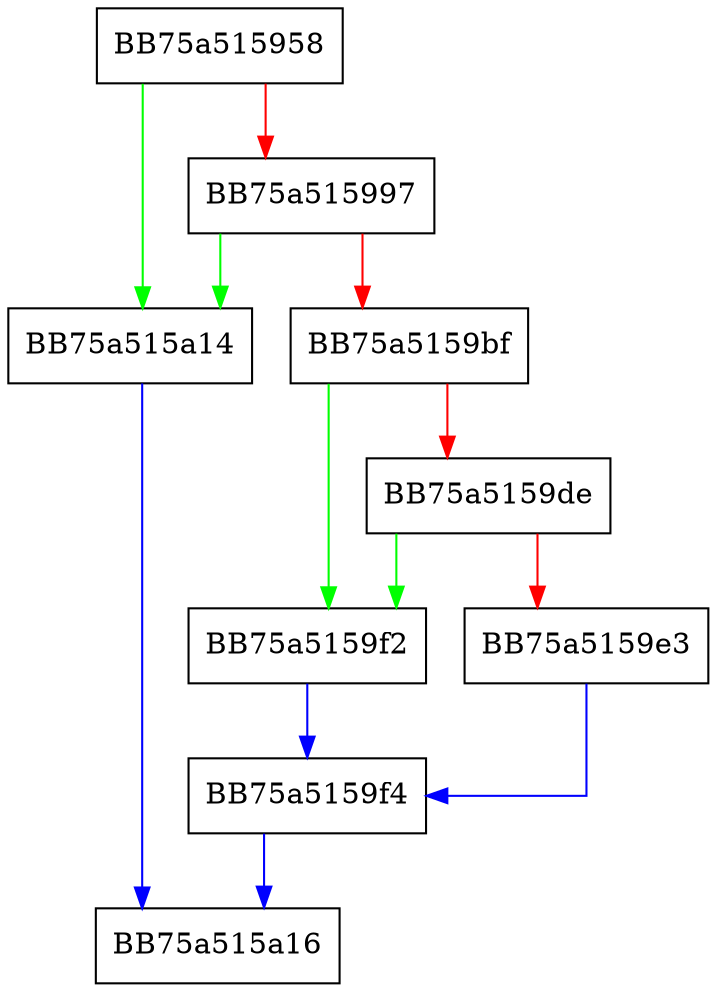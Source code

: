 digraph VMCopy {
  node [shape="box"];
  graph [splines=ortho];
  BB75a515958 -> BB75a515a14 [color="green"];
  BB75a515958 -> BB75a515997 [color="red"];
  BB75a515997 -> BB75a515a14 [color="green"];
  BB75a515997 -> BB75a5159bf [color="red"];
  BB75a5159bf -> BB75a5159f2 [color="green"];
  BB75a5159bf -> BB75a5159de [color="red"];
  BB75a5159de -> BB75a5159f2 [color="green"];
  BB75a5159de -> BB75a5159e3 [color="red"];
  BB75a5159e3 -> BB75a5159f4 [color="blue"];
  BB75a5159f2 -> BB75a5159f4 [color="blue"];
  BB75a5159f4 -> BB75a515a16 [color="blue"];
  BB75a515a14 -> BB75a515a16 [color="blue"];
}